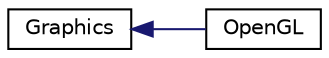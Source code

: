 digraph "Graphical Class Hierarchy"
{
  edge [fontname="Helvetica",fontsize="10",labelfontname="Helvetica",labelfontsize="10"];
  node [fontname="Helvetica",fontsize="10",shape=record];
  rankdir="LR";
  Node1 [label="Graphics",height=0.2,width=0.4,color="black", fillcolor="white", style="filled",URL="$class_graphics.html",tooltip="Graphics. "];
  Node1 -> Node2 [dir="back",color="midnightblue",fontsize="10",style="solid",fontname="Helvetica"];
  Node2 [label="OpenGL",height=0.2,width=0.4,color="black", fillcolor="white", style="filled",URL="$class_open_g_l.html",tooltip="Open gl. "];
}
